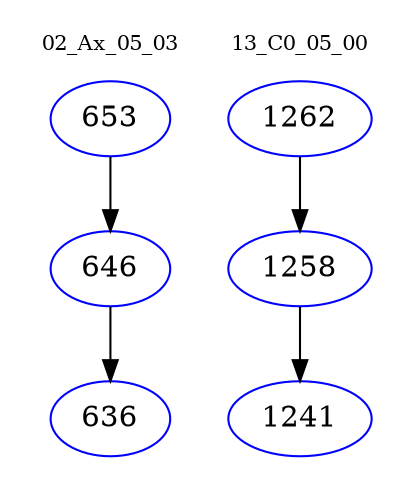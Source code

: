 digraph{
subgraph cluster_0 {
color = white
label = "02_Ax_05_03";
fontsize=10;
T0_653 [label="653", color="blue"]
T0_653 -> T0_646 [color="black"]
T0_646 [label="646", color="blue"]
T0_646 -> T0_636 [color="black"]
T0_636 [label="636", color="blue"]
}
subgraph cluster_1 {
color = white
label = "13_C0_05_00";
fontsize=10;
T1_1262 [label="1262", color="blue"]
T1_1262 -> T1_1258 [color="black"]
T1_1258 [label="1258", color="blue"]
T1_1258 -> T1_1241 [color="black"]
T1_1241 [label="1241", color="blue"]
}
}
